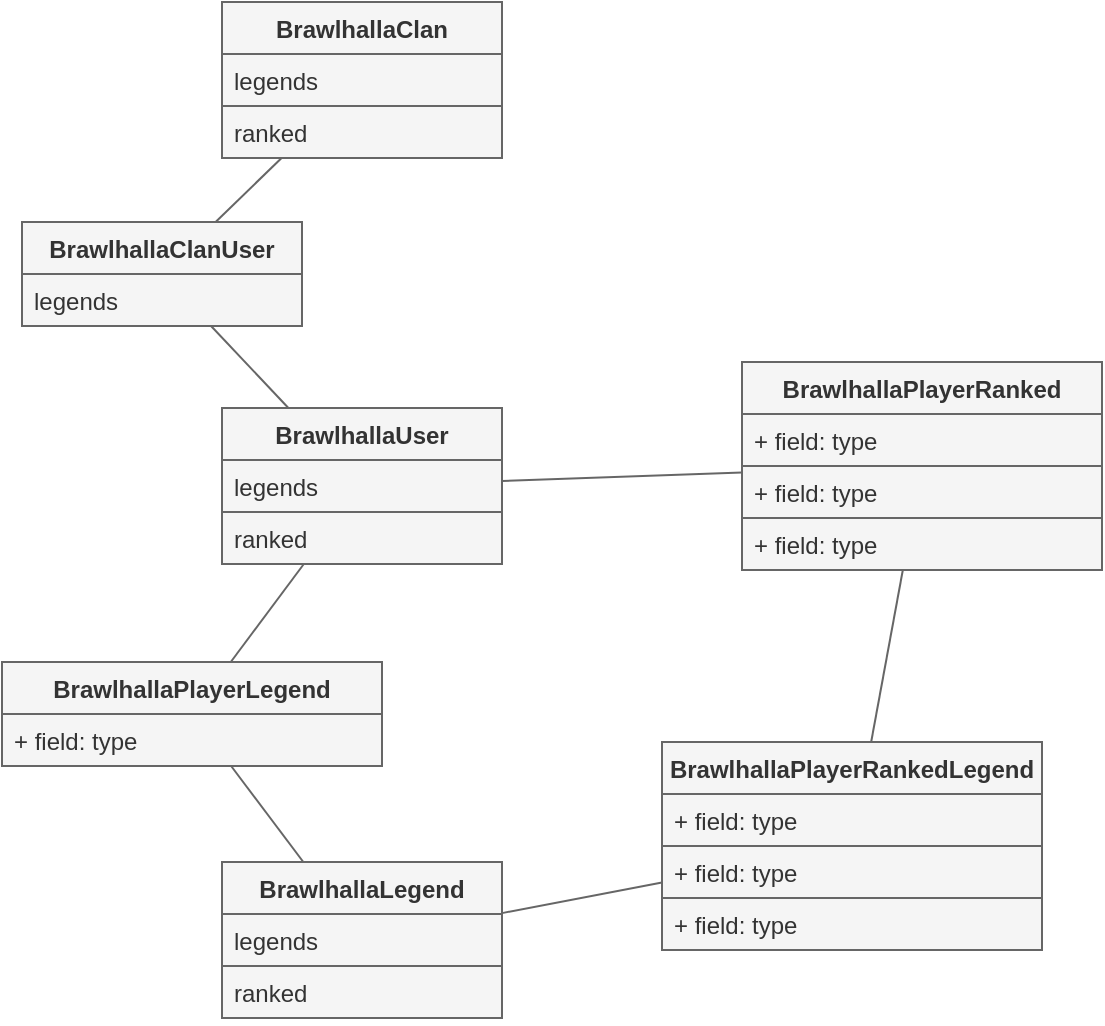 <mxfile version="13.6.10" type="device"><diagram id="8hISbySYJbhB8JD10QyE" name="Page-1"><mxGraphModel dx="1888" dy="1680" grid="1" gridSize="10" guides="1" tooltips="1" connect="1" arrows="1" fold="1" page="1" pageScale="1" pageWidth="850" pageHeight="1100" math="0" shadow="0"><root><mxCell id="0"/><mxCell id="1" parent="0"/><mxCell id="lg-YBSKrMWD7ndTnvYMl-10" value="" style="endArrow=none;html=1;rounded=0;fillColor=#f5f5f5;strokeColor=#666666;" edge="1" parent="1" source="lg-YBSKrMWD7ndTnvYMl-2" target="lg-YBSKrMWD7ndTnvYMl-5"><mxGeometry relative="1" as="geometry"><mxPoint x="340" y="260" as="sourcePoint"/><mxPoint x="500" y="260" as="targetPoint"/></mxGeometry></mxCell><mxCell id="lg-YBSKrMWD7ndTnvYMl-19" value="" style="endArrow=none;html=1;rounded=0;fillColor=#f5f5f5;strokeColor=#666666;" edge="1" parent="1" source="lg-YBSKrMWD7ndTnvYMl-15" target="lg-YBSKrMWD7ndTnvYMl-1"><mxGeometry relative="1" as="geometry"><mxPoint x="10" y="150" as="sourcePoint"/><mxPoint x="170" y="150" as="targetPoint"/></mxGeometry></mxCell><mxCell id="lg-YBSKrMWD7ndTnvYMl-20" value="" style="endArrow=none;html=1;rounded=0;fillColor=#f5f5f5;strokeColor=#666666;" edge="1" parent="1" source="lg-YBSKrMWD7ndTnvYMl-11" target="lg-YBSKrMWD7ndTnvYMl-5"><mxGeometry relative="1" as="geometry"><mxPoint x="530" y="220" as="sourcePoint"/><mxPoint x="690" y="220" as="targetPoint"/></mxGeometry></mxCell><mxCell id="lg-YBSKrMWD7ndTnvYMl-27" value="" style="endArrow=none;html=1;rounded=0;fillColor=#f5f5f5;strokeColor=#666666;" edge="1" parent="1" source="lg-YBSKrMWD7ndTnvYMl-15" target="lg-YBSKrMWD7ndTnvYMl-24"><mxGeometry relative="1" as="geometry"><mxPoint x="70" y="160" as="sourcePoint"/><mxPoint x="230" y="160" as="targetPoint"/></mxGeometry></mxCell><mxCell id="lg-YBSKrMWD7ndTnvYMl-28" value="" style="endArrow=none;html=1;rounded=0;fillColor=#f5f5f5;strokeColor=#666666;" edge="1" parent="1" source="lg-YBSKrMWD7ndTnvYMl-24" target="lg-YBSKrMWD7ndTnvYMl-11"><mxGeometry relative="1" as="geometry"><mxPoint x="520" y="200" as="sourcePoint"/><mxPoint x="680" y="200" as="targetPoint"/></mxGeometry></mxCell><mxCell id="lg-YBSKrMWD7ndTnvYMl-32" value="" style="endArrow=none;html=1;rounded=0;fillColor=#f5f5f5;strokeColor=#666666;" edge="1" parent="1" source="lg-YBSKrMWD7ndTnvYMl-21" target="lg-YBSKrMWD7ndTnvYMl-29"><mxGeometry relative="1" as="geometry"><mxPoint x="60" y="340" as="sourcePoint"/><mxPoint x="220" y="340" as="targetPoint"/></mxGeometry></mxCell><mxCell id="lg-YBSKrMWD7ndTnvYMl-33" value="" style="endArrow=none;html=1;rounded=0;fillColor=#f5f5f5;strokeColor=#666666;" edge="1" parent="1" source="lg-YBSKrMWD7ndTnvYMl-1" target="lg-YBSKrMWD7ndTnvYMl-29"><mxGeometry relative="1" as="geometry"><mxPoint x="280" y="350" as="sourcePoint"/><mxPoint x="440" y="350" as="targetPoint"/></mxGeometry></mxCell><mxCell id="lg-YBSKrMWD7ndTnvYMl-1" value="BrawlhallaUser" style="swimlane;fontStyle=1;childLayout=stackLayout;horizontal=1;startSize=26;fillColor=#f5f5f5;horizontalStack=0;resizeParent=1;resizeParentMax=0;resizeLast=0;collapsible=1;marginBottom=0;strokeColor=#666666;fontColor=#333333;" vertex="1" parent="1"><mxGeometry x="-200" y="53" width="140" height="78" as="geometry"/></mxCell><mxCell id="lg-YBSKrMWD7ndTnvYMl-2" value="legends" style="text;strokeColor=#666666;fillColor=#f5f5f5;align=left;verticalAlign=top;spacingLeft=4;spacingRight=4;overflow=hidden;rotatable=0;points=[[0,0.5],[1,0.5]];portConstraint=eastwest;fontColor=#333333;" vertex="1" parent="lg-YBSKrMWD7ndTnvYMl-1"><mxGeometry y="26" width="140" height="26" as="geometry"/></mxCell><mxCell id="lg-YBSKrMWD7ndTnvYMl-3" value="ranked" style="text;strokeColor=#666666;fillColor=#f5f5f5;align=left;verticalAlign=top;spacingLeft=4;spacingRight=4;overflow=hidden;rotatable=0;points=[[0,0.5],[1,0.5]];portConstraint=eastwest;fontColor=#333333;" vertex="1" parent="lg-YBSKrMWD7ndTnvYMl-1"><mxGeometry y="52" width="140" height="26" as="geometry"/></mxCell><mxCell id="lg-YBSKrMWD7ndTnvYMl-24" value="BrawlhallaLegend" style="swimlane;fontStyle=1;childLayout=stackLayout;horizontal=1;startSize=26;fillColor=#f5f5f5;horizontalStack=0;resizeParent=1;resizeParentMax=0;resizeLast=0;collapsible=1;marginBottom=0;strokeColor=#666666;fontColor=#333333;" vertex="1" parent="1"><mxGeometry x="-200" y="280" width="140" height="78" as="geometry"/></mxCell><mxCell id="lg-YBSKrMWD7ndTnvYMl-25" value="legends" style="text;strokeColor=#666666;fillColor=#f5f5f5;align=left;verticalAlign=top;spacingLeft=4;spacingRight=4;overflow=hidden;rotatable=0;points=[[0,0.5],[1,0.5]];portConstraint=eastwest;fontColor=#333333;" vertex="1" parent="lg-YBSKrMWD7ndTnvYMl-24"><mxGeometry y="26" width="140" height="26" as="geometry"/></mxCell><mxCell id="lg-YBSKrMWD7ndTnvYMl-26" value="ranked" style="text;strokeColor=#666666;fillColor=#f5f5f5;align=left;verticalAlign=top;spacingLeft=4;spacingRight=4;overflow=hidden;rotatable=0;points=[[0,0.5],[1,0.5]];portConstraint=eastwest;fontColor=#333333;" vertex="1" parent="lg-YBSKrMWD7ndTnvYMl-24"><mxGeometry y="52" width="140" height="26" as="geometry"/></mxCell><mxCell id="lg-YBSKrMWD7ndTnvYMl-29" value="BrawlhallaClanUser" style="swimlane;fontStyle=1;childLayout=stackLayout;horizontal=1;startSize=26;fillColor=#f5f5f5;horizontalStack=0;resizeParent=1;resizeParentMax=0;resizeLast=0;collapsible=1;marginBottom=0;strokeColor=#666666;fontColor=#333333;" vertex="1" parent="1"><mxGeometry x="-300" y="-40" width="140" height="52" as="geometry"/></mxCell><mxCell id="lg-YBSKrMWD7ndTnvYMl-30" value="legends" style="text;strokeColor=#666666;fillColor=#f5f5f5;align=left;verticalAlign=top;spacingLeft=4;spacingRight=4;overflow=hidden;rotatable=0;points=[[0,0.5],[1,0.5]];portConstraint=eastwest;fontColor=#333333;" vertex="1" parent="lg-YBSKrMWD7ndTnvYMl-29"><mxGeometry y="26" width="140" height="26" as="geometry"/></mxCell><mxCell id="lg-YBSKrMWD7ndTnvYMl-21" value="BrawlhallaClan" style="swimlane;fontStyle=1;childLayout=stackLayout;horizontal=1;startSize=26;fillColor=#f5f5f5;horizontalStack=0;resizeParent=1;resizeParentMax=0;resizeLast=0;collapsible=1;marginBottom=0;strokeColor=#666666;fontColor=#333333;" vertex="1" parent="1"><mxGeometry x="-200" y="-150" width="140" height="78" as="geometry"/></mxCell><mxCell id="lg-YBSKrMWD7ndTnvYMl-22" value="legends" style="text;strokeColor=#666666;fillColor=#f5f5f5;align=left;verticalAlign=top;spacingLeft=4;spacingRight=4;overflow=hidden;rotatable=0;points=[[0,0.5],[1,0.5]];portConstraint=eastwest;fontColor=#333333;" vertex="1" parent="lg-YBSKrMWD7ndTnvYMl-21"><mxGeometry y="26" width="140" height="26" as="geometry"/></mxCell><mxCell id="lg-YBSKrMWD7ndTnvYMl-23" value="ranked" style="text;strokeColor=#666666;fillColor=#f5f5f5;align=left;verticalAlign=top;spacingLeft=4;spacingRight=4;overflow=hidden;rotatable=0;points=[[0,0.5],[1,0.5]];portConstraint=eastwest;fontColor=#333333;" vertex="1" parent="lg-YBSKrMWD7ndTnvYMl-21"><mxGeometry y="52" width="140" height="26" as="geometry"/></mxCell><mxCell id="lg-YBSKrMWD7ndTnvYMl-15" value="BrawlhallaPlayerLegend" style="swimlane;fontStyle=1;childLayout=stackLayout;horizontal=1;startSize=26;fillColor=#f5f5f5;horizontalStack=0;resizeParent=1;resizeParentMax=0;resizeLast=0;collapsible=1;marginBottom=0;strokeColor=#666666;fontColor=#333333;" vertex="1" parent="1"><mxGeometry x="-310" y="180" width="190" height="52" as="geometry"/></mxCell><mxCell id="lg-YBSKrMWD7ndTnvYMl-16" value="+ field: type" style="text;strokeColor=#666666;fillColor=#f5f5f5;align=left;verticalAlign=top;spacingLeft=4;spacingRight=4;overflow=hidden;rotatable=0;points=[[0,0.5],[1,0.5]];portConstraint=eastwest;fontColor=#333333;" vertex="1" parent="lg-YBSKrMWD7ndTnvYMl-15"><mxGeometry y="26" width="190" height="26" as="geometry"/></mxCell><mxCell id="lg-YBSKrMWD7ndTnvYMl-5" value="BrawlhallaPlayerRanked" style="swimlane;fontStyle=1;childLayout=stackLayout;horizontal=1;startSize=26;fillColor=#f5f5f5;horizontalStack=0;resizeParent=1;resizeParentMax=0;resizeLast=0;collapsible=1;marginBottom=0;strokeColor=#666666;fontColor=#333333;" vertex="1" parent="1"><mxGeometry x="60" y="30" width="180" height="104" as="geometry"/></mxCell><mxCell id="lg-YBSKrMWD7ndTnvYMl-6" value="+ field: type" style="text;strokeColor=#666666;fillColor=#f5f5f5;align=left;verticalAlign=top;spacingLeft=4;spacingRight=4;overflow=hidden;rotatable=0;points=[[0,0.5],[1,0.5]];portConstraint=eastwest;fontColor=#333333;" vertex="1" parent="lg-YBSKrMWD7ndTnvYMl-5"><mxGeometry y="26" width="180" height="26" as="geometry"/></mxCell><mxCell id="lg-YBSKrMWD7ndTnvYMl-7" value="+ field: type" style="text;strokeColor=#666666;fillColor=#f5f5f5;align=left;verticalAlign=top;spacingLeft=4;spacingRight=4;overflow=hidden;rotatable=0;points=[[0,0.5],[1,0.5]];portConstraint=eastwest;fontColor=#333333;" vertex="1" parent="lg-YBSKrMWD7ndTnvYMl-5"><mxGeometry y="52" width="180" height="26" as="geometry"/></mxCell><mxCell id="lg-YBSKrMWD7ndTnvYMl-8" value="+ field: type" style="text;strokeColor=#666666;fillColor=#f5f5f5;align=left;verticalAlign=top;spacingLeft=4;spacingRight=4;overflow=hidden;rotatable=0;points=[[0,0.5],[1,0.5]];portConstraint=eastwest;fontColor=#333333;" vertex="1" parent="lg-YBSKrMWD7ndTnvYMl-5"><mxGeometry y="78" width="180" height="26" as="geometry"/></mxCell><mxCell id="lg-YBSKrMWD7ndTnvYMl-11" value="BrawlhallaPlayerRankedLegend" style="swimlane;fontStyle=1;childLayout=stackLayout;horizontal=1;startSize=26;fillColor=#f5f5f5;horizontalStack=0;resizeParent=1;resizeParentMax=0;resizeLast=0;collapsible=1;marginBottom=0;strokeColor=#666666;fontColor=#333333;" vertex="1" parent="1"><mxGeometry x="20" y="220" width="190" height="104" as="geometry"/></mxCell><mxCell id="lg-YBSKrMWD7ndTnvYMl-12" value="+ field: type" style="text;strokeColor=#666666;fillColor=#f5f5f5;align=left;verticalAlign=top;spacingLeft=4;spacingRight=4;overflow=hidden;rotatable=0;points=[[0,0.5],[1,0.5]];portConstraint=eastwest;fontColor=#333333;" vertex="1" parent="lg-YBSKrMWD7ndTnvYMl-11"><mxGeometry y="26" width="190" height="26" as="geometry"/></mxCell><mxCell id="lg-YBSKrMWD7ndTnvYMl-13" value="+ field: type" style="text;strokeColor=#666666;fillColor=#f5f5f5;align=left;verticalAlign=top;spacingLeft=4;spacingRight=4;overflow=hidden;rotatable=0;points=[[0,0.5],[1,0.5]];portConstraint=eastwest;fontColor=#333333;" vertex="1" parent="lg-YBSKrMWD7ndTnvYMl-11"><mxGeometry y="52" width="190" height="26" as="geometry"/></mxCell><mxCell id="lg-YBSKrMWD7ndTnvYMl-14" value="+ field: type" style="text;strokeColor=#666666;fillColor=#f5f5f5;align=left;verticalAlign=top;spacingLeft=4;spacingRight=4;overflow=hidden;rotatable=0;points=[[0,0.5],[1,0.5]];portConstraint=eastwest;fontColor=#333333;" vertex="1" parent="lg-YBSKrMWD7ndTnvYMl-11"><mxGeometry y="78" width="190" height="26" as="geometry"/></mxCell></root></mxGraphModel></diagram></mxfile>